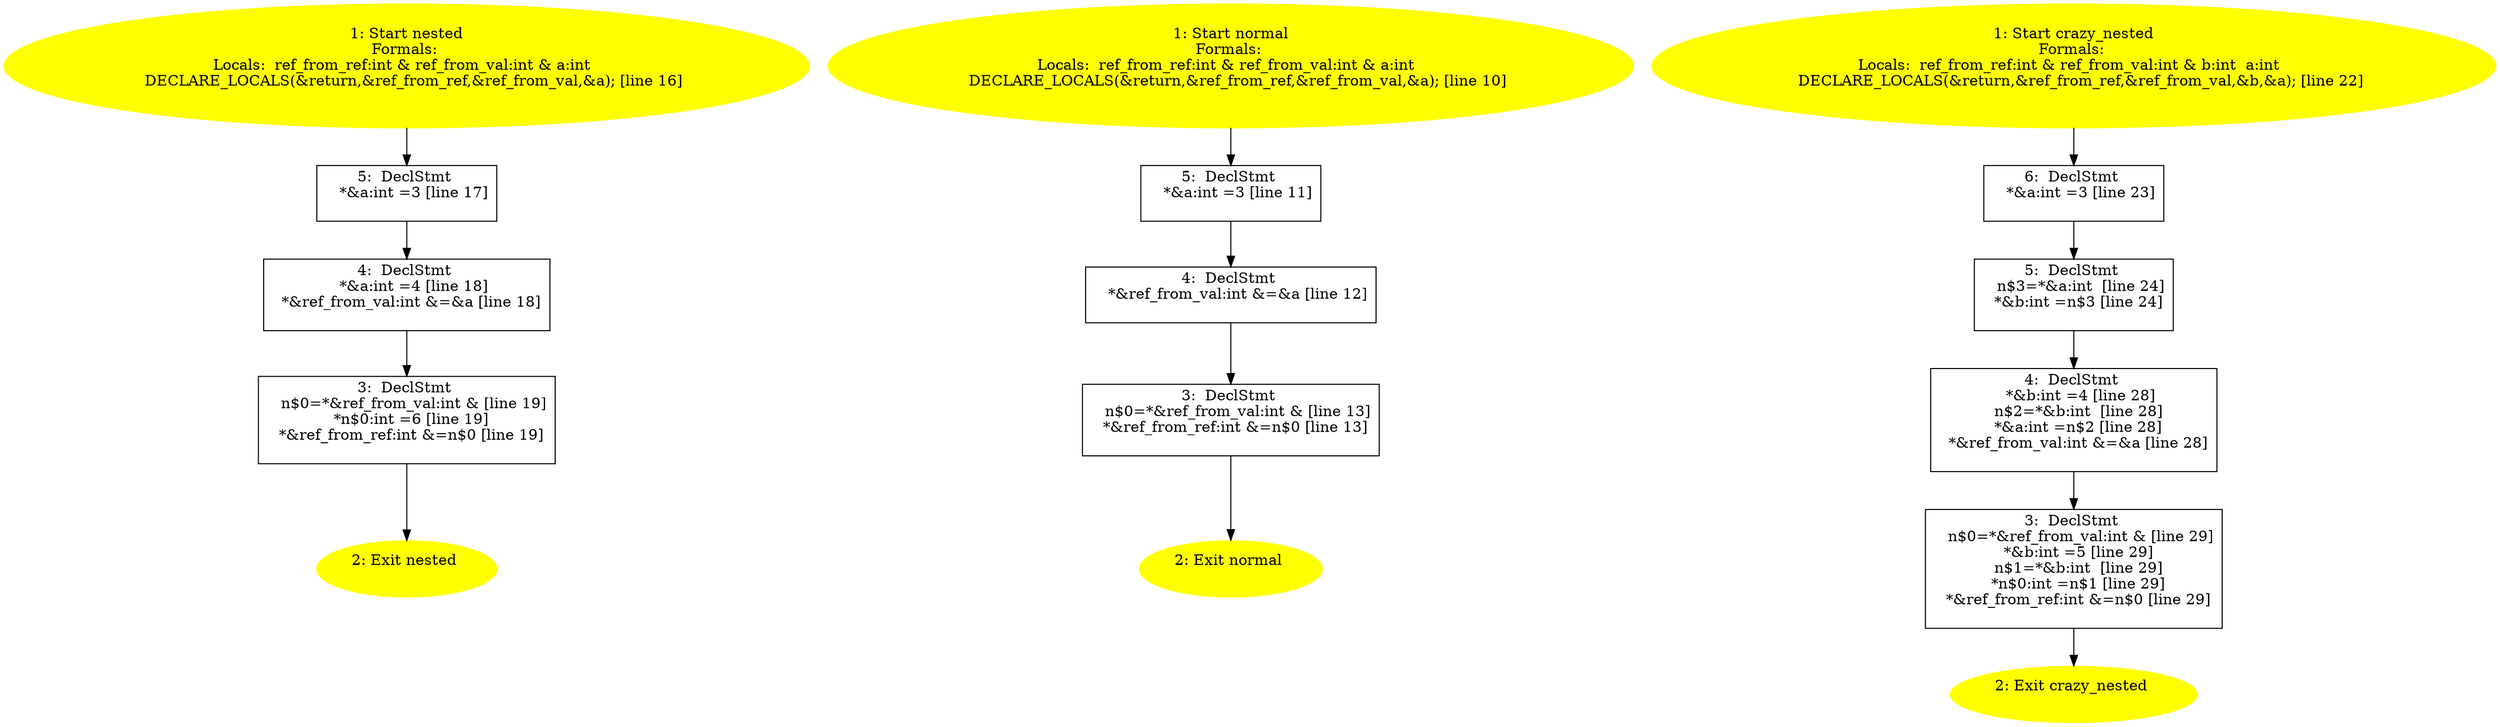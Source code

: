 /* @generated */
digraph iCFG {
"nested{d41d8cd98f00b204e9800998ecf8427e_Z6nestedv}.59d18215121661ae2707e8993c9e1433_5" [label="5:  DeclStmt \n   *&a:int =3 [line 17]\n " shape="box"]
	

	 "nested{d41d8cd98f00b204e9800998ecf8427e_Z6nestedv}.59d18215121661ae2707e8993c9e1433_5" -> "nested{d41d8cd98f00b204e9800998ecf8427e_Z6nestedv}.59d18215121661ae2707e8993c9e1433_4" ;
"nested{d41d8cd98f00b204e9800998ecf8427e_Z6nestedv}.59d18215121661ae2707e8993c9e1433_4" [label="4:  DeclStmt \n   *&a:int =4 [line 18]\n  *&ref_from_val:int &=&a [line 18]\n " shape="box"]
	

	 "nested{d41d8cd98f00b204e9800998ecf8427e_Z6nestedv}.59d18215121661ae2707e8993c9e1433_4" -> "nested{d41d8cd98f00b204e9800998ecf8427e_Z6nestedv}.59d18215121661ae2707e8993c9e1433_3" ;
"nested{d41d8cd98f00b204e9800998ecf8427e_Z6nestedv}.59d18215121661ae2707e8993c9e1433_3" [label="3:  DeclStmt \n   n$0=*&ref_from_val:int & [line 19]\n  *n$0:int =6 [line 19]\n  *&ref_from_ref:int &=n$0 [line 19]\n " shape="box"]
	

	 "nested{d41d8cd98f00b204e9800998ecf8427e_Z6nestedv}.59d18215121661ae2707e8993c9e1433_3" -> "nested{d41d8cd98f00b204e9800998ecf8427e_Z6nestedv}.59d18215121661ae2707e8993c9e1433_2" ;
"nested{d41d8cd98f00b204e9800998ecf8427e_Z6nestedv}.59d18215121661ae2707e8993c9e1433_2" [label="2: Exit nested \n  " color=yellow style=filled]
	

"nested{d41d8cd98f00b204e9800998ecf8427e_Z6nestedv}.59d18215121661ae2707e8993c9e1433_1" [label="1: Start nested\nFormals: \nLocals:  ref_from_ref:int & ref_from_val:int & a:int  \n   DECLARE_LOCALS(&return,&ref_from_ref,&ref_from_val,&a); [line 16]\n " color=yellow style=filled]
	

	 "nested{d41d8cd98f00b204e9800998ecf8427e_Z6nestedv}.59d18215121661ae2707e8993c9e1433_1" -> "nested{d41d8cd98f00b204e9800998ecf8427e_Z6nestedv}.59d18215121661ae2707e8993c9e1433_5" ;
"normal{d41d8cd98f00b204e9800998ecf8427e_Z6normalv}.27770b5cdb0944c31e210c781f6d966a_5" [label="5:  DeclStmt \n   *&a:int =3 [line 11]\n " shape="box"]
	

	 "normal{d41d8cd98f00b204e9800998ecf8427e_Z6normalv}.27770b5cdb0944c31e210c781f6d966a_5" -> "normal{d41d8cd98f00b204e9800998ecf8427e_Z6normalv}.27770b5cdb0944c31e210c781f6d966a_4" ;
"normal{d41d8cd98f00b204e9800998ecf8427e_Z6normalv}.27770b5cdb0944c31e210c781f6d966a_4" [label="4:  DeclStmt \n   *&ref_from_val:int &=&a [line 12]\n " shape="box"]
	

	 "normal{d41d8cd98f00b204e9800998ecf8427e_Z6normalv}.27770b5cdb0944c31e210c781f6d966a_4" -> "normal{d41d8cd98f00b204e9800998ecf8427e_Z6normalv}.27770b5cdb0944c31e210c781f6d966a_3" ;
"normal{d41d8cd98f00b204e9800998ecf8427e_Z6normalv}.27770b5cdb0944c31e210c781f6d966a_3" [label="3:  DeclStmt \n   n$0=*&ref_from_val:int & [line 13]\n  *&ref_from_ref:int &=n$0 [line 13]\n " shape="box"]
	

	 "normal{d41d8cd98f00b204e9800998ecf8427e_Z6normalv}.27770b5cdb0944c31e210c781f6d966a_3" -> "normal{d41d8cd98f00b204e9800998ecf8427e_Z6normalv}.27770b5cdb0944c31e210c781f6d966a_2" ;
"normal{d41d8cd98f00b204e9800998ecf8427e_Z6normalv}.27770b5cdb0944c31e210c781f6d966a_2" [label="2: Exit normal \n  " color=yellow style=filled]
	

"normal{d41d8cd98f00b204e9800998ecf8427e_Z6normalv}.27770b5cdb0944c31e210c781f6d966a_1" [label="1: Start normal\nFormals: \nLocals:  ref_from_ref:int & ref_from_val:int & a:int  \n   DECLARE_LOCALS(&return,&ref_from_ref,&ref_from_val,&a); [line 10]\n " color=yellow style=filled]
	

	 "normal{d41d8cd98f00b204e9800998ecf8427e_Z6normalv}.27770b5cdb0944c31e210c781f6d966a_1" -> "normal{d41d8cd98f00b204e9800998ecf8427e_Z6normalv}.27770b5cdb0944c31e210c781f6d966a_5" ;
"crazy_nested{d41d8cd98f00b204e9800998ecf8427e_Z12crazy_nestedv}.34e5d17f31c7b7458122d9487519fa7a_6" [label="6:  DeclStmt \n   *&a:int =3 [line 23]\n " shape="box"]
	

	 "crazy_nested{d41d8cd98f00b204e9800998ecf8427e_Z12crazy_nestedv}.34e5d17f31c7b7458122d9487519fa7a_6" -> "crazy_nested{d41d8cd98f00b204e9800998ecf8427e_Z12crazy_nestedv}.34e5d17f31c7b7458122d9487519fa7a_5" ;
"crazy_nested{d41d8cd98f00b204e9800998ecf8427e_Z12crazy_nestedv}.34e5d17f31c7b7458122d9487519fa7a_5" [label="5:  DeclStmt \n   n$3=*&a:int  [line 24]\n  *&b:int =n$3 [line 24]\n " shape="box"]
	

	 "crazy_nested{d41d8cd98f00b204e9800998ecf8427e_Z12crazy_nestedv}.34e5d17f31c7b7458122d9487519fa7a_5" -> "crazy_nested{d41d8cd98f00b204e9800998ecf8427e_Z12crazy_nestedv}.34e5d17f31c7b7458122d9487519fa7a_4" ;
"crazy_nested{d41d8cd98f00b204e9800998ecf8427e_Z12crazy_nestedv}.34e5d17f31c7b7458122d9487519fa7a_4" [label="4:  DeclStmt \n   *&b:int =4 [line 28]\n  n$2=*&b:int  [line 28]\n  *&a:int =n$2 [line 28]\n  *&ref_from_val:int &=&a [line 28]\n " shape="box"]
	

	 "crazy_nested{d41d8cd98f00b204e9800998ecf8427e_Z12crazy_nestedv}.34e5d17f31c7b7458122d9487519fa7a_4" -> "crazy_nested{d41d8cd98f00b204e9800998ecf8427e_Z12crazy_nestedv}.34e5d17f31c7b7458122d9487519fa7a_3" ;
"crazy_nested{d41d8cd98f00b204e9800998ecf8427e_Z12crazy_nestedv}.34e5d17f31c7b7458122d9487519fa7a_3" [label="3:  DeclStmt \n   n$0=*&ref_from_val:int & [line 29]\n  *&b:int =5 [line 29]\n  n$1=*&b:int  [line 29]\n  *n$0:int =n$1 [line 29]\n  *&ref_from_ref:int &=n$0 [line 29]\n " shape="box"]
	

	 "crazy_nested{d41d8cd98f00b204e9800998ecf8427e_Z12crazy_nestedv}.34e5d17f31c7b7458122d9487519fa7a_3" -> "crazy_nested{d41d8cd98f00b204e9800998ecf8427e_Z12crazy_nestedv}.34e5d17f31c7b7458122d9487519fa7a_2" ;
"crazy_nested{d41d8cd98f00b204e9800998ecf8427e_Z12crazy_nestedv}.34e5d17f31c7b7458122d9487519fa7a_2" [label="2: Exit crazy_nested \n  " color=yellow style=filled]
	

"crazy_nested{d41d8cd98f00b204e9800998ecf8427e_Z12crazy_nestedv}.34e5d17f31c7b7458122d9487519fa7a_1" [label="1: Start crazy_nested\nFormals: \nLocals:  ref_from_ref:int & ref_from_val:int & b:int  a:int  \n   DECLARE_LOCALS(&return,&ref_from_ref,&ref_from_val,&b,&a); [line 22]\n " color=yellow style=filled]
	

	 "crazy_nested{d41d8cd98f00b204e9800998ecf8427e_Z12crazy_nestedv}.34e5d17f31c7b7458122d9487519fa7a_1" -> "crazy_nested{d41d8cd98f00b204e9800998ecf8427e_Z12crazy_nestedv}.34e5d17f31c7b7458122d9487519fa7a_6" ;
}
